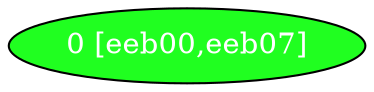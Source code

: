 diGraph libnss3{
	libnss3_0  [style=filled fillcolor="#20FF20" fontcolor="#ffffff" shape=oval label="0 [eeb00,eeb07]"]


}